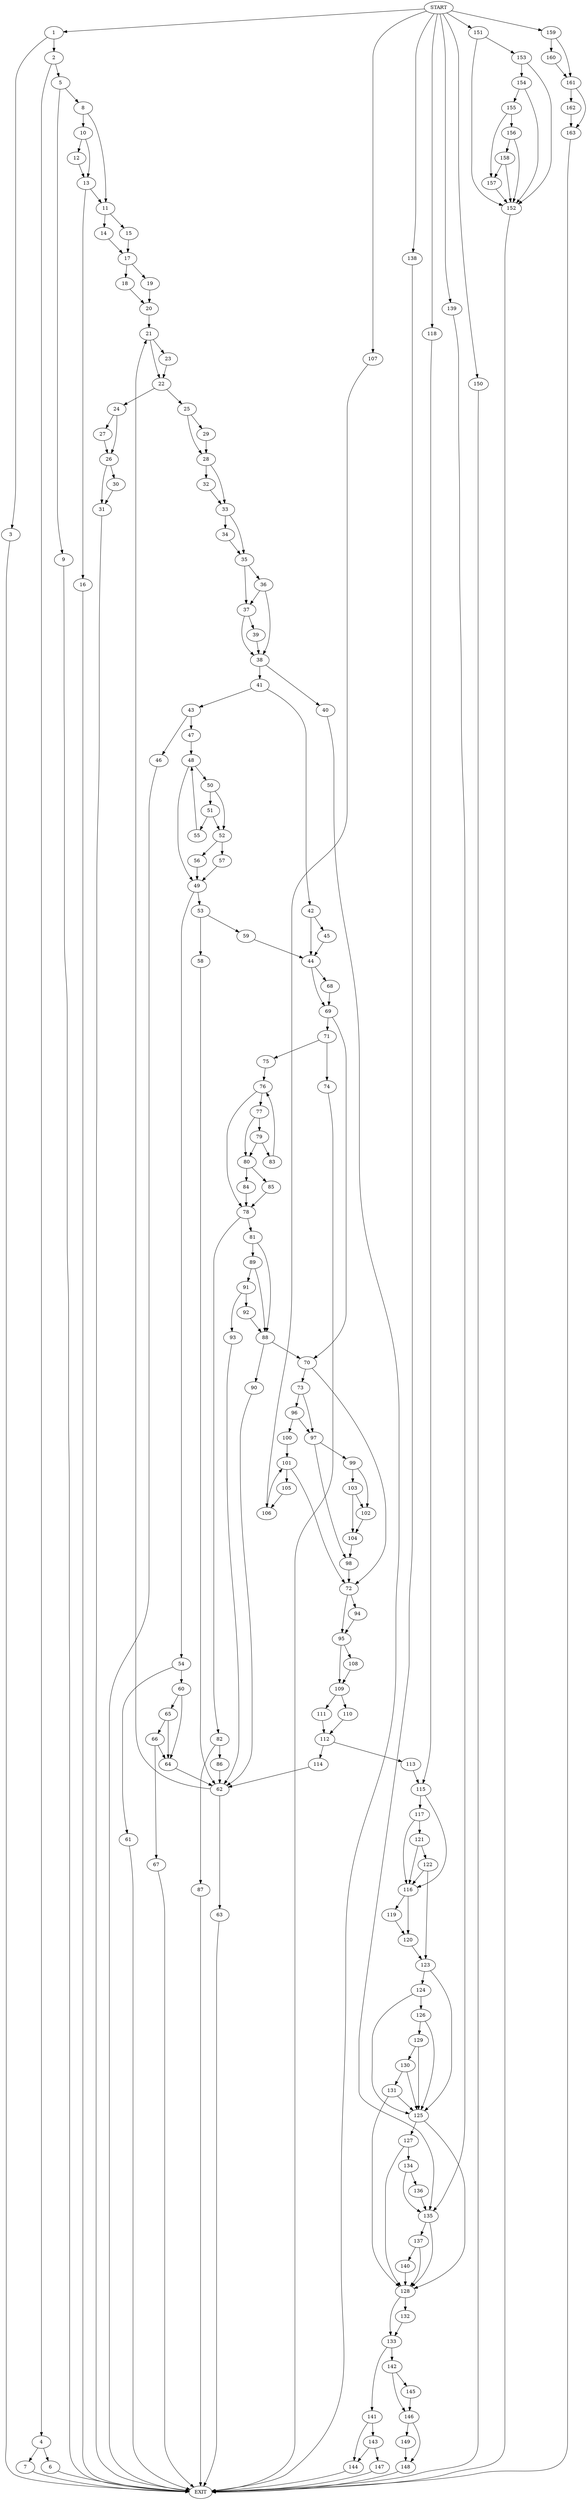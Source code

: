 digraph {
0 [label="START"]
164 [label="EXIT"]
0 -> 1
1 -> 2
1 -> 3
2 -> 4
2 -> 5
3 -> 164
4 -> 6
4 -> 7
5 -> 8
5 -> 9
7 -> 164
6 -> 164
9 -> 164
8 -> 10
8 -> 11
10 -> 12
10 -> 13
11 -> 14
11 -> 15
12 -> 13
13 -> 11
13 -> 16
16 -> 164
15 -> 17
14 -> 17
17 -> 18
17 -> 19
19 -> 20
18 -> 20
20 -> 21
21 -> 22
21 -> 23
23 -> 22
22 -> 24
22 -> 25
24 -> 26
24 -> 27
25 -> 28
25 -> 29
26 -> 30
26 -> 31
27 -> 26
30 -> 31
31 -> 164
28 -> 32
28 -> 33
29 -> 28
32 -> 33
33 -> 34
33 -> 35
34 -> 35
35 -> 36
35 -> 37
36 -> 38
36 -> 37
37 -> 39
37 -> 38
38 -> 40
38 -> 41
39 -> 38
41 -> 42
41 -> 43
40 -> 164
42 -> 44
42 -> 45
43 -> 46
43 -> 47
46 -> 164
47 -> 48
48 -> 49
48 -> 50
50 -> 51
50 -> 52
49 -> 53
49 -> 54
51 -> 55
51 -> 52
52 -> 56
52 -> 57
55 -> 48
56 -> 49
57 -> 49
53 -> 58
53 -> 59
54 -> 60
54 -> 61
58 -> 62
59 -> 44
62 -> 63
62 -> 21
60 -> 64
60 -> 65
61 -> 164
64 -> 62
65 -> 64
65 -> 66
66 -> 64
66 -> 67
67 -> 164
44 -> 68
44 -> 69
45 -> 44
68 -> 69
69 -> 70
69 -> 71
70 -> 72
70 -> 73
71 -> 74
71 -> 75
75 -> 76
74 -> 164
76 -> 77
76 -> 78
77 -> 79
77 -> 80
78 -> 81
78 -> 82
79 -> 83
79 -> 80
80 -> 84
80 -> 85
83 -> 76
84 -> 78
85 -> 78
82 -> 86
82 -> 87
81 -> 88
81 -> 89
88 -> 70
88 -> 90
89 -> 88
89 -> 91
91 -> 92
91 -> 93
93 -> 62
92 -> 88
90 -> 62
86 -> 62
87 -> 164
72 -> 94
72 -> 95
73 -> 96
73 -> 97
97 -> 98
97 -> 99
96 -> 100
96 -> 97
100 -> 101
99 -> 102
99 -> 103
98 -> 72
103 -> 104
103 -> 102
102 -> 104
104 -> 98
101 -> 105
101 -> 72
105 -> 106
106 -> 101
0 -> 107
107 -> 106
94 -> 95
95 -> 108
95 -> 109
108 -> 109
109 -> 110
109 -> 111
111 -> 112
110 -> 112
112 -> 113
112 -> 114
114 -> 62
113 -> 115
115 -> 116
115 -> 117
0 -> 118
118 -> 115
116 -> 119
116 -> 120
117 -> 116
117 -> 121
121 -> 116
121 -> 122
122 -> 123
122 -> 116
123 -> 124
123 -> 125
119 -> 120
120 -> 123
124 -> 126
124 -> 125
125 -> 127
125 -> 128
126 -> 129
126 -> 125
129 -> 130
129 -> 125
130 -> 131
130 -> 125
131 -> 125
131 -> 128
128 -> 132
128 -> 133
127 -> 128
127 -> 134
134 -> 135
134 -> 136
136 -> 135
135 -> 137
135 -> 128
0 -> 138
138 -> 135
0 -> 139
139 -> 135
137 -> 140
137 -> 128
140 -> 128
132 -> 133
133 -> 141
133 -> 142
141 -> 143
141 -> 144
142 -> 145
142 -> 146
144 -> 164
143 -> 144
143 -> 147
147 -> 164
146 -> 148
146 -> 149
145 -> 146
149 -> 148
148 -> 164
63 -> 164
0 -> 150
150 -> 164
0 -> 151
151 -> 152
151 -> 153
152 -> 164
153 -> 152
153 -> 154
154 -> 152
154 -> 155
155 -> 156
155 -> 157
157 -> 152
156 -> 152
156 -> 158
158 -> 152
158 -> 157
0 -> 159
159 -> 160
159 -> 161
161 -> 162
161 -> 163
160 -> 161
162 -> 163
163 -> 164
}
